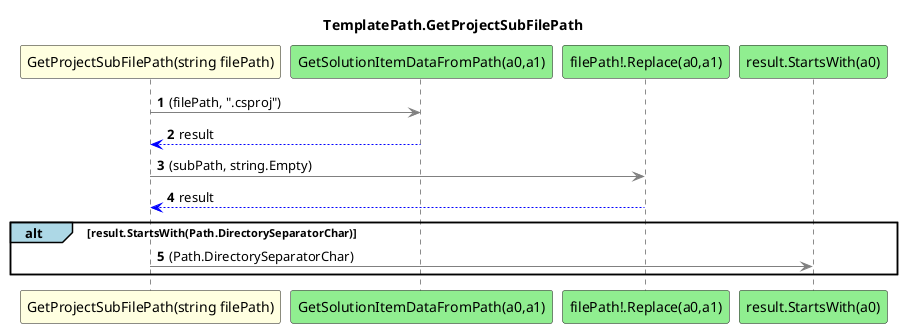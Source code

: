 @startuml TemplatePath.GetProjectSubFilePath
title TemplatePath.GetProjectSubFilePath
participant "GetProjectSubFilePath(string filePath)" as GetProjectSubFilePath_p0 #LightYellow
participant "GetSolutionItemDataFromPath(a0,a1)" as GetSolutionItemDataFromPath_a0_a1 #LightGreen
participant "filePath!.Replace(a0,a1)" as filePath_Replace_a0_a1 #LightGreen
participant "result.StartsWith(a0)" as result_StartsWith_a0 #LightGreen
autonumber
GetProjectSubFilePath_p0 -[#grey]> GetSolutionItemDataFromPath_a0_a1 : (filePath, ".csproj")
GetSolutionItemDataFromPath_a0_a1 -[#blue]-> GetProjectSubFilePath_p0 : result
GetProjectSubFilePath_p0 -[#grey]> filePath_Replace_a0_a1 : (subPath, string.Empty)
filePath_Replace_a0_a1 -[#blue]-> GetProjectSubFilePath_p0 : result
alt#LightBlue result.StartsWith(Path.DirectorySeparatorChar)
    GetProjectSubFilePath_p0 -[#grey]> result_StartsWith_a0 : (Path.DirectorySeparatorChar)
end
@enduml
